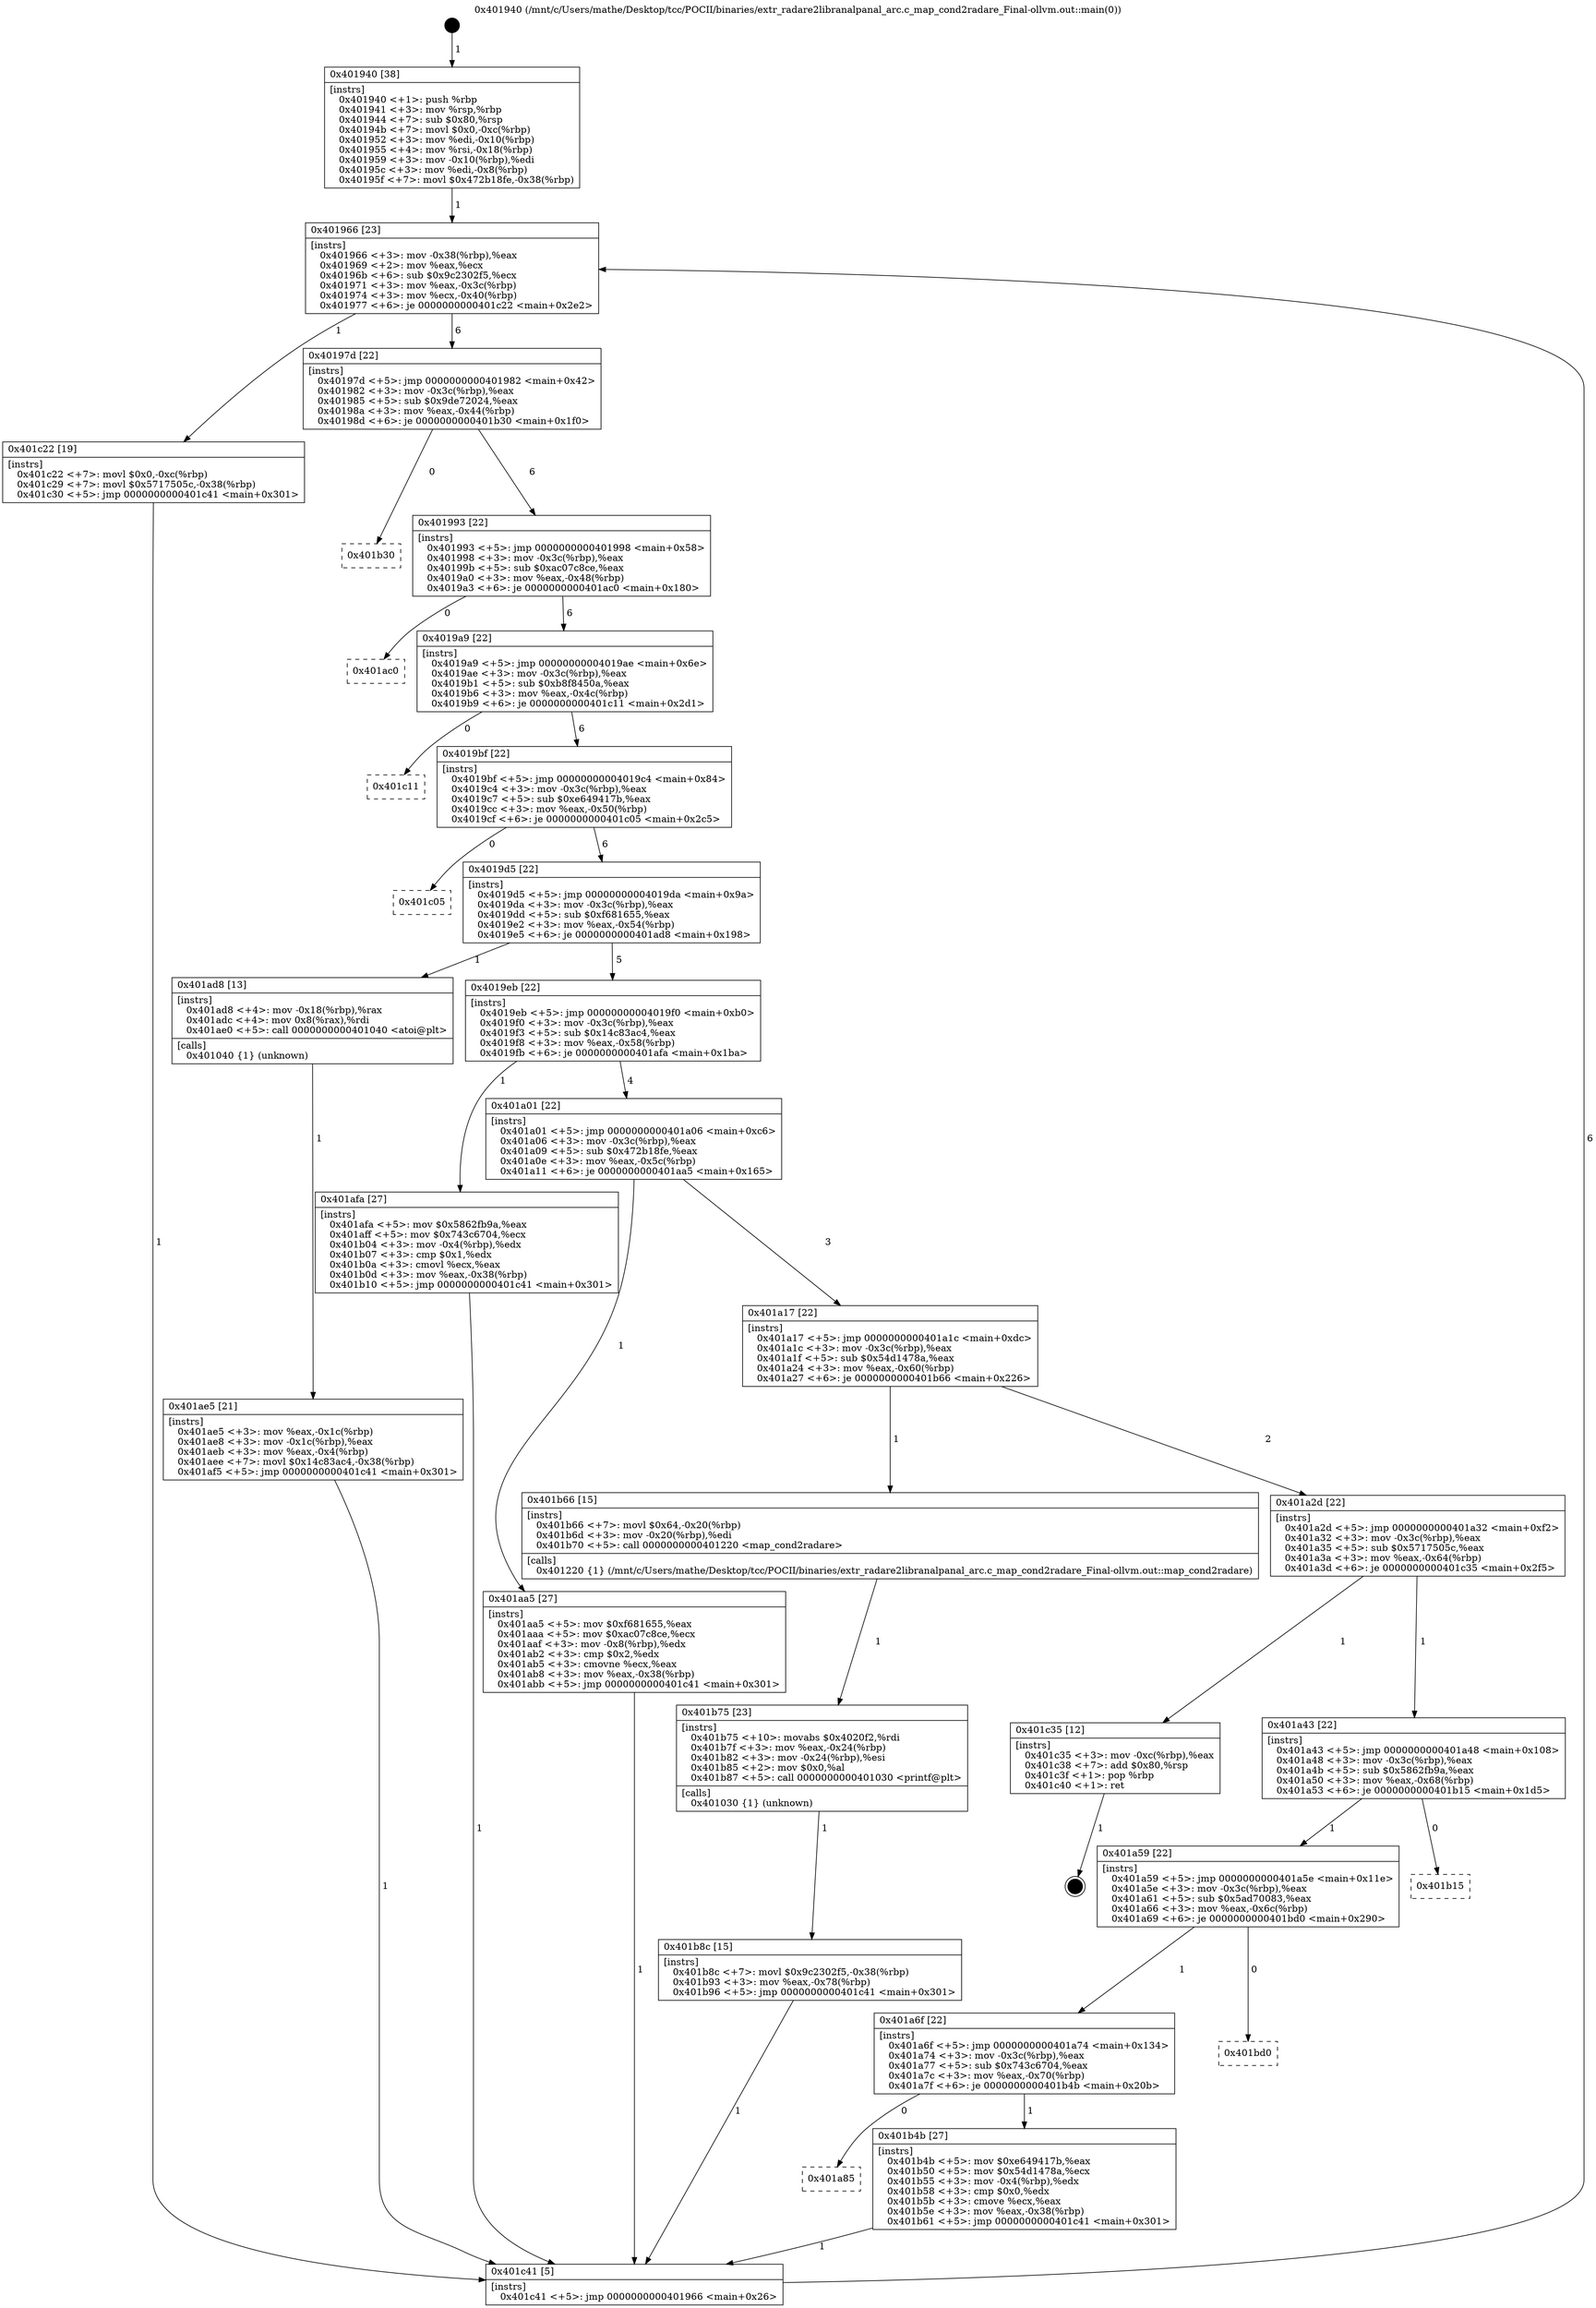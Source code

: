 digraph "0x401940" {
  label = "0x401940 (/mnt/c/Users/mathe/Desktop/tcc/POCII/binaries/extr_radare2libranalpanal_arc.c_map_cond2radare_Final-ollvm.out::main(0))"
  labelloc = "t"
  node[shape=record]

  Entry [label="",width=0.3,height=0.3,shape=circle,fillcolor=black,style=filled]
  "0x401966" [label="{
     0x401966 [23]\l
     | [instrs]\l
     &nbsp;&nbsp;0x401966 \<+3\>: mov -0x38(%rbp),%eax\l
     &nbsp;&nbsp;0x401969 \<+2\>: mov %eax,%ecx\l
     &nbsp;&nbsp;0x40196b \<+6\>: sub $0x9c2302f5,%ecx\l
     &nbsp;&nbsp;0x401971 \<+3\>: mov %eax,-0x3c(%rbp)\l
     &nbsp;&nbsp;0x401974 \<+3\>: mov %ecx,-0x40(%rbp)\l
     &nbsp;&nbsp;0x401977 \<+6\>: je 0000000000401c22 \<main+0x2e2\>\l
  }"]
  "0x401c22" [label="{
     0x401c22 [19]\l
     | [instrs]\l
     &nbsp;&nbsp;0x401c22 \<+7\>: movl $0x0,-0xc(%rbp)\l
     &nbsp;&nbsp;0x401c29 \<+7\>: movl $0x5717505c,-0x38(%rbp)\l
     &nbsp;&nbsp;0x401c30 \<+5\>: jmp 0000000000401c41 \<main+0x301\>\l
  }"]
  "0x40197d" [label="{
     0x40197d [22]\l
     | [instrs]\l
     &nbsp;&nbsp;0x40197d \<+5\>: jmp 0000000000401982 \<main+0x42\>\l
     &nbsp;&nbsp;0x401982 \<+3\>: mov -0x3c(%rbp),%eax\l
     &nbsp;&nbsp;0x401985 \<+5\>: sub $0x9de72024,%eax\l
     &nbsp;&nbsp;0x40198a \<+3\>: mov %eax,-0x44(%rbp)\l
     &nbsp;&nbsp;0x40198d \<+6\>: je 0000000000401b30 \<main+0x1f0\>\l
  }"]
  Exit [label="",width=0.3,height=0.3,shape=circle,fillcolor=black,style=filled,peripheries=2]
  "0x401b30" [label="{
     0x401b30\l
  }", style=dashed]
  "0x401993" [label="{
     0x401993 [22]\l
     | [instrs]\l
     &nbsp;&nbsp;0x401993 \<+5\>: jmp 0000000000401998 \<main+0x58\>\l
     &nbsp;&nbsp;0x401998 \<+3\>: mov -0x3c(%rbp),%eax\l
     &nbsp;&nbsp;0x40199b \<+5\>: sub $0xac07c8ce,%eax\l
     &nbsp;&nbsp;0x4019a0 \<+3\>: mov %eax,-0x48(%rbp)\l
     &nbsp;&nbsp;0x4019a3 \<+6\>: je 0000000000401ac0 \<main+0x180\>\l
  }"]
  "0x401b8c" [label="{
     0x401b8c [15]\l
     | [instrs]\l
     &nbsp;&nbsp;0x401b8c \<+7\>: movl $0x9c2302f5,-0x38(%rbp)\l
     &nbsp;&nbsp;0x401b93 \<+3\>: mov %eax,-0x78(%rbp)\l
     &nbsp;&nbsp;0x401b96 \<+5\>: jmp 0000000000401c41 \<main+0x301\>\l
  }"]
  "0x401ac0" [label="{
     0x401ac0\l
  }", style=dashed]
  "0x4019a9" [label="{
     0x4019a9 [22]\l
     | [instrs]\l
     &nbsp;&nbsp;0x4019a9 \<+5\>: jmp 00000000004019ae \<main+0x6e\>\l
     &nbsp;&nbsp;0x4019ae \<+3\>: mov -0x3c(%rbp),%eax\l
     &nbsp;&nbsp;0x4019b1 \<+5\>: sub $0xb8f8450a,%eax\l
     &nbsp;&nbsp;0x4019b6 \<+3\>: mov %eax,-0x4c(%rbp)\l
     &nbsp;&nbsp;0x4019b9 \<+6\>: je 0000000000401c11 \<main+0x2d1\>\l
  }"]
  "0x401b75" [label="{
     0x401b75 [23]\l
     | [instrs]\l
     &nbsp;&nbsp;0x401b75 \<+10\>: movabs $0x4020f2,%rdi\l
     &nbsp;&nbsp;0x401b7f \<+3\>: mov %eax,-0x24(%rbp)\l
     &nbsp;&nbsp;0x401b82 \<+3\>: mov -0x24(%rbp),%esi\l
     &nbsp;&nbsp;0x401b85 \<+2\>: mov $0x0,%al\l
     &nbsp;&nbsp;0x401b87 \<+5\>: call 0000000000401030 \<printf@plt\>\l
     | [calls]\l
     &nbsp;&nbsp;0x401030 \{1\} (unknown)\l
  }"]
  "0x401c11" [label="{
     0x401c11\l
  }", style=dashed]
  "0x4019bf" [label="{
     0x4019bf [22]\l
     | [instrs]\l
     &nbsp;&nbsp;0x4019bf \<+5\>: jmp 00000000004019c4 \<main+0x84\>\l
     &nbsp;&nbsp;0x4019c4 \<+3\>: mov -0x3c(%rbp),%eax\l
     &nbsp;&nbsp;0x4019c7 \<+5\>: sub $0xe649417b,%eax\l
     &nbsp;&nbsp;0x4019cc \<+3\>: mov %eax,-0x50(%rbp)\l
     &nbsp;&nbsp;0x4019cf \<+6\>: je 0000000000401c05 \<main+0x2c5\>\l
  }"]
  "0x401a85" [label="{
     0x401a85\l
  }", style=dashed]
  "0x401c05" [label="{
     0x401c05\l
  }", style=dashed]
  "0x4019d5" [label="{
     0x4019d5 [22]\l
     | [instrs]\l
     &nbsp;&nbsp;0x4019d5 \<+5\>: jmp 00000000004019da \<main+0x9a\>\l
     &nbsp;&nbsp;0x4019da \<+3\>: mov -0x3c(%rbp),%eax\l
     &nbsp;&nbsp;0x4019dd \<+5\>: sub $0xf681655,%eax\l
     &nbsp;&nbsp;0x4019e2 \<+3\>: mov %eax,-0x54(%rbp)\l
     &nbsp;&nbsp;0x4019e5 \<+6\>: je 0000000000401ad8 \<main+0x198\>\l
  }"]
  "0x401b4b" [label="{
     0x401b4b [27]\l
     | [instrs]\l
     &nbsp;&nbsp;0x401b4b \<+5\>: mov $0xe649417b,%eax\l
     &nbsp;&nbsp;0x401b50 \<+5\>: mov $0x54d1478a,%ecx\l
     &nbsp;&nbsp;0x401b55 \<+3\>: mov -0x4(%rbp),%edx\l
     &nbsp;&nbsp;0x401b58 \<+3\>: cmp $0x0,%edx\l
     &nbsp;&nbsp;0x401b5b \<+3\>: cmove %ecx,%eax\l
     &nbsp;&nbsp;0x401b5e \<+3\>: mov %eax,-0x38(%rbp)\l
     &nbsp;&nbsp;0x401b61 \<+5\>: jmp 0000000000401c41 \<main+0x301\>\l
  }"]
  "0x401ad8" [label="{
     0x401ad8 [13]\l
     | [instrs]\l
     &nbsp;&nbsp;0x401ad8 \<+4\>: mov -0x18(%rbp),%rax\l
     &nbsp;&nbsp;0x401adc \<+4\>: mov 0x8(%rax),%rdi\l
     &nbsp;&nbsp;0x401ae0 \<+5\>: call 0000000000401040 \<atoi@plt\>\l
     | [calls]\l
     &nbsp;&nbsp;0x401040 \{1\} (unknown)\l
  }"]
  "0x4019eb" [label="{
     0x4019eb [22]\l
     | [instrs]\l
     &nbsp;&nbsp;0x4019eb \<+5\>: jmp 00000000004019f0 \<main+0xb0\>\l
     &nbsp;&nbsp;0x4019f0 \<+3\>: mov -0x3c(%rbp),%eax\l
     &nbsp;&nbsp;0x4019f3 \<+5\>: sub $0x14c83ac4,%eax\l
     &nbsp;&nbsp;0x4019f8 \<+3\>: mov %eax,-0x58(%rbp)\l
     &nbsp;&nbsp;0x4019fb \<+6\>: je 0000000000401afa \<main+0x1ba\>\l
  }"]
  "0x401a6f" [label="{
     0x401a6f [22]\l
     | [instrs]\l
     &nbsp;&nbsp;0x401a6f \<+5\>: jmp 0000000000401a74 \<main+0x134\>\l
     &nbsp;&nbsp;0x401a74 \<+3\>: mov -0x3c(%rbp),%eax\l
     &nbsp;&nbsp;0x401a77 \<+5\>: sub $0x743c6704,%eax\l
     &nbsp;&nbsp;0x401a7c \<+3\>: mov %eax,-0x70(%rbp)\l
     &nbsp;&nbsp;0x401a7f \<+6\>: je 0000000000401b4b \<main+0x20b\>\l
  }"]
  "0x401afa" [label="{
     0x401afa [27]\l
     | [instrs]\l
     &nbsp;&nbsp;0x401afa \<+5\>: mov $0x5862fb9a,%eax\l
     &nbsp;&nbsp;0x401aff \<+5\>: mov $0x743c6704,%ecx\l
     &nbsp;&nbsp;0x401b04 \<+3\>: mov -0x4(%rbp),%edx\l
     &nbsp;&nbsp;0x401b07 \<+3\>: cmp $0x1,%edx\l
     &nbsp;&nbsp;0x401b0a \<+3\>: cmovl %ecx,%eax\l
     &nbsp;&nbsp;0x401b0d \<+3\>: mov %eax,-0x38(%rbp)\l
     &nbsp;&nbsp;0x401b10 \<+5\>: jmp 0000000000401c41 \<main+0x301\>\l
  }"]
  "0x401a01" [label="{
     0x401a01 [22]\l
     | [instrs]\l
     &nbsp;&nbsp;0x401a01 \<+5\>: jmp 0000000000401a06 \<main+0xc6\>\l
     &nbsp;&nbsp;0x401a06 \<+3\>: mov -0x3c(%rbp),%eax\l
     &nbsp;&nbsp;0x401a09 \<+5\>: sub $0x472b18fe,%eax\l
     &nbsp;&nbsp;0x401a0e \<+3\>: mov %eax,-0x5c(%rbp)\l
     &nbsp;&nbsp;0x401a11 \<+6\>: je 0000000000401aa5 \<main+0x165\>\l
  }"]
  "0x401bd0" [label="{
     0x401bd0\l
  }", style=dashed]
  "0x401aa5" [label="{
     0x401aa5 [27]\l
     | [instrs]\l
     &nbsp;&nbsp;0x401aa5 \<+5\>: mov $0xf681655,%eax\l
     &nbsp;&nbsp;0x401aaa \<+5\>: mov $0xac07c8ce,%ecx\l
     &nbsp;&nbsp;0x401aaf \<+3\>: mov -0x8(%rbp),%edx\l
     &nbsp;&nbsp;0x401ab2 \<+3\>: cmp $0x2,%edx\l
     &nbsp;&nbsp;0x401ab5 \<+3\>: cmovne %ecx,%eax\l
     &nbsp;&nbsp;0x401ab8 \<+3\>: mov %eax,-0x38(%rbp)\l
     &nbsp;&nbsp;0x401abb \<+5\>: jmp 0000000000401c41 \<main+0x301\>\l
  }"]
  "0x401a17" [label="{
     0x401a17 [22]\l
     | [instrs]\l
     &nbsp;&nbsp;0x401a17 \<+5\>: jmp 0000000000401a1c \<main+0xdc\>\l
     &nbsp;&nbsp;0x401a1c \<+3\>: mov -0x3c(%rbp),%eax\l
     &nbsp;&nbsp;0x401a1f \<+5\>: sub $0x54d1478a,%eax\l
     &nbsp;&nbsp;0x401a24 \<+3\>: mov %eax,-0x60(%rbp)\l
     &nbsp;&nbsp;0x401a27 \<+6\>: je 0000000000401b66 \<main+0x226\>\l
  }"]
  "0x401c41" [label="{
     0x401c41 [5]\l
     | [instrs]\l
     &nbsp;&nbsp;0x401c41 \<+5\>: jmp 0000000000401966 \<main+0x26\>\l
  }"]
  "0x401940" [label="{
     0x401940 [38]\l
     | [instrs]\l
     &nbsp;&nbsp;0x401940 \<+1\>: push %rbp\l
     &nbsp;&nbsp;0x401941 \<+3\>: mov %rsp,%rbp\l
     &nbsp;&nbsp;0x401944 \<+7\>: sub $0x80,%rsp\l
     &nbsp;&nbsp;0x40194b \<+7\>: movl $0x0,-0xc(%rbp)\l
     &nbsp;&nbsp;0x401952 \<+3\>: mov %edi,-0x10(%rbp)\l
     &nbsp;&nbsp;0x401955 \<+4\>: mov %rsi,-0x18(%rbp)\l
     &nbsp;&nbsp;0x401959 \<+3\>: mov -0x10(%rbp),%edi\l
     &nbsp;&nbsp;0x40195c \<+3\>: mov %edi,-0x8(%rbp)\l
     &nbsp;&nbsp;0x40195f \<+7\>: movl $0x472b18fe,-0x38(%rbp)\l
  }"]
  "0x401ae5" [label="{
     0x401ae5 [21]\l
     | [instrs]\l
     &nbsp;&nbsp;0x401ae5 \<+3\>: mov %eax,-0x1c(%rbp)\l
     &nbsp;&nbsp;0x401ae8 \<+3\>: mov -0x1c(%rbp),%eax\l
     &nbsp;&nbsp;0x401aeb \<+3\>: mov %eax,-0x4(%rbp)\l
     &nbsp;&nbsp;0x401aee \<+7\>: movl $0x14c83ac4,-0x38(%rbp)\l
     &nbsp;&nbsp;0x401af5 \<+5\>: jmp 0000000000401c41 \<main+0x301\>\l
  }"]
  "0x401a59" [label="{
     0x401a59 [22]\l
     | [instrs]\l
     &nbsp;&nbsp;0x401a59 \<+5\>: jmp 0000000000401a5e \<main+0x11e\>\l
     &nbsp;&nbsp;0x401a5e \<+3\>: mov -0x3c(%rbp),%eax\l
     &nbsp;&nbsp;0x401a61 \<+5\>: sub $0x5ad70083,%eax\l
     &nbsp;&nbsp;0x401a66 \<+3\>: mov %eax,-0x6c(%rbp)\l
     &nbsp;&nbsp;0x401a69 \<+6\>: je 0000000000401bd0 \<main+0x290\>\l
  }"]
  "0x401b66" [label="{
     0x401b66 [15]\l
     | [instrs]\l
     &nbsp;&nbsp;0x401b66 \<+7\>: movl $0x64,-0x20(%rbp)\l
     &nbsp;&nbsp;0x401b6d \<+3\>: mov -0x20(%rbp),%edi\l
     &nbsp;&nbsp;0x401b70 \<+5\>: call 0000000000401220 \<map_cond2radare\>\l
     | [calls]\l
     &nbsp;&nbsp;0x401220 \{1\} (/mnt/c/Users/mathe/Desktop/tcc/POCII/binaries/extr_radare2libranalpanal_arc.c_map_cond2radare_Final-ollvm.out::map_cond2radare)\l
  }"]
  "0x401a2d" [label="{
     0x401a2d [22]\l
     | [instrs]\l
     &nbsp;&nbsp;0x401a2d \<+5\>: jmp 0000000000401a32 \<main+0xf2\>\l
     &nbsp;&nbsp;0x401a32 \<+3\>: mov -0x3c(%rbp),%eax\l
     &nbsp;&nbsp;0x401a35 \<+5\>: sub $0x5717505c,%eax\l
     &nbsp;&nbsp;0x401a3a \<+3\>: mov %eax,-0x64(%rbp)\l
     &nbsp;&nbsp;0x401a3d \<+6\>: je 0000000000401c35 \<main+0x2f5\>\l
  }"]
  "0x401b15" [label="{
     0x401b15\l
  }", style=dashed]
  "0x401c35" [label="{
     0x401c35 [12]\l
     | [instrs]\l
     &nbsp;&nbsp;0x401c35 \<+3\>: mov -0xc(%rbp),%eax\l
     &nbsp;&nbsp;0x401c38 \<+7\>: add $0x80,%rsp\l
     &nbsp;&nbsp;0x401c3f \<+1\>: pop %rbp\l
     &nbsp;&nbsp;0x401c40 \<+1\>: ret\l
  }"]
  "0x401a43" [label="{
     0x401a43 [22]\l
     | [instrs]\l
     &nbsp;&nbsp;0x401a43 \<+5\>: jmp 0000000000401a48 \<main+0x108\>\l
     &nbsp;&nbsp;0x401a48 \<+3\>: mov -0x3c(%rbp),%eax\l
     &nbsp;&nbsp;0x401a4b \<+5\>: sub $0x5862fb9a,%eax\l
     &nbsp;&nbsp;0x401a50 \<+3\>: mov %eax,-0x68(%rbp)\l
     &nbsp;&nbsp;0x401a53 \<+6\>: je 0000000000401b15 \<main+0x1d5\>\l
  }"]
  Entry -> "0x401940" [label=" 1"]
  "0x401966" -> "0x401c22" [label=" 1"]
  "0x401966" -> "0x40197d" [label=" 6"]
  "0x401c35" -> Exit [label=" 1"]
  "0x40197d" -> "0x401b30" [label=" 0"]
  "0x40197d" -> "0x401993" [label=" 6"]
  "0x401c22" -> "0x401c41" [label=" 1"]
  "0x401993" -> "0x401ac0" [label=" 0"]
  "0x401993" -> "0x4019a9" [label=" 6"]
  "0x401b8c" -> "0x401c41" [label=" 1"]
  "0x4019a9" -> "0x401c11" [label=" 0"]
  "0x4019a9" -> "0x4019bf" [label=" 6"]
  "0x401b75" -> "0x401b8c" [label=" 1"]
  "0x4019bf" -> "0x401c05" [label=" 0"]
  "0x4019bf" -> "0x4019d5" [label=" 6"]
  "0x401b66" -> "0x401b75" [label=" 1"]
  "0x4019d5" -> "0x401ad8" [label=" 1"]
  "0x4019d5" -> "0x4019eb" [label=" 5"]
  "0x401b4b" -> "0x401c41" [label=" 1"]
  "0x4019eb" -> "0x401afa" [label=" 1"]
  "0x4019eb" -> "0x401a01" [label=" 4"]
  "0x401a6f" -> "0x401b4b" [label=" 1"]
  "0x401a01" -> "0x401aa5" [label=" 1"]
  "0x401a01" -> "0x401a17" [label=" 3"]
  "0x401aa5" -> "0x401c41" [label=" 1"]
  "0x401940" -> "0x401966" [label=" 1"]
  "0x401c41" -> "0x401966" [label=" 6"]
  "0x401ad8" -> "0x401ae5" [label=" 1"]
  "0x401ae5" -> "0x401c41" [label=" 1"]
  "0x401afa" -> "0x401c41" [label=" 1"]
  "0x401a6f" -> "0x401a85" [label=" 0"]
  "0x401a17" -> "0x401b66" [label=" 1"]
  "0x401a17" -> "0x401a2d" [label=" 2"]
  "0x401a59" -> "0x401bd0" [label=" 0"]
  "0x401a2d" -> "0x401c35" [label=" 1"]
  "0x401a2d" -> "0x401a43" [label=" 1"]
  "0x401a59" -> "0x401a6f" [label=" 1"]
  "0x401a43" -> "0x401b15" [label=" 0"]
  "0x401a43" -> "0x401a59" [label=" 1"]
}
